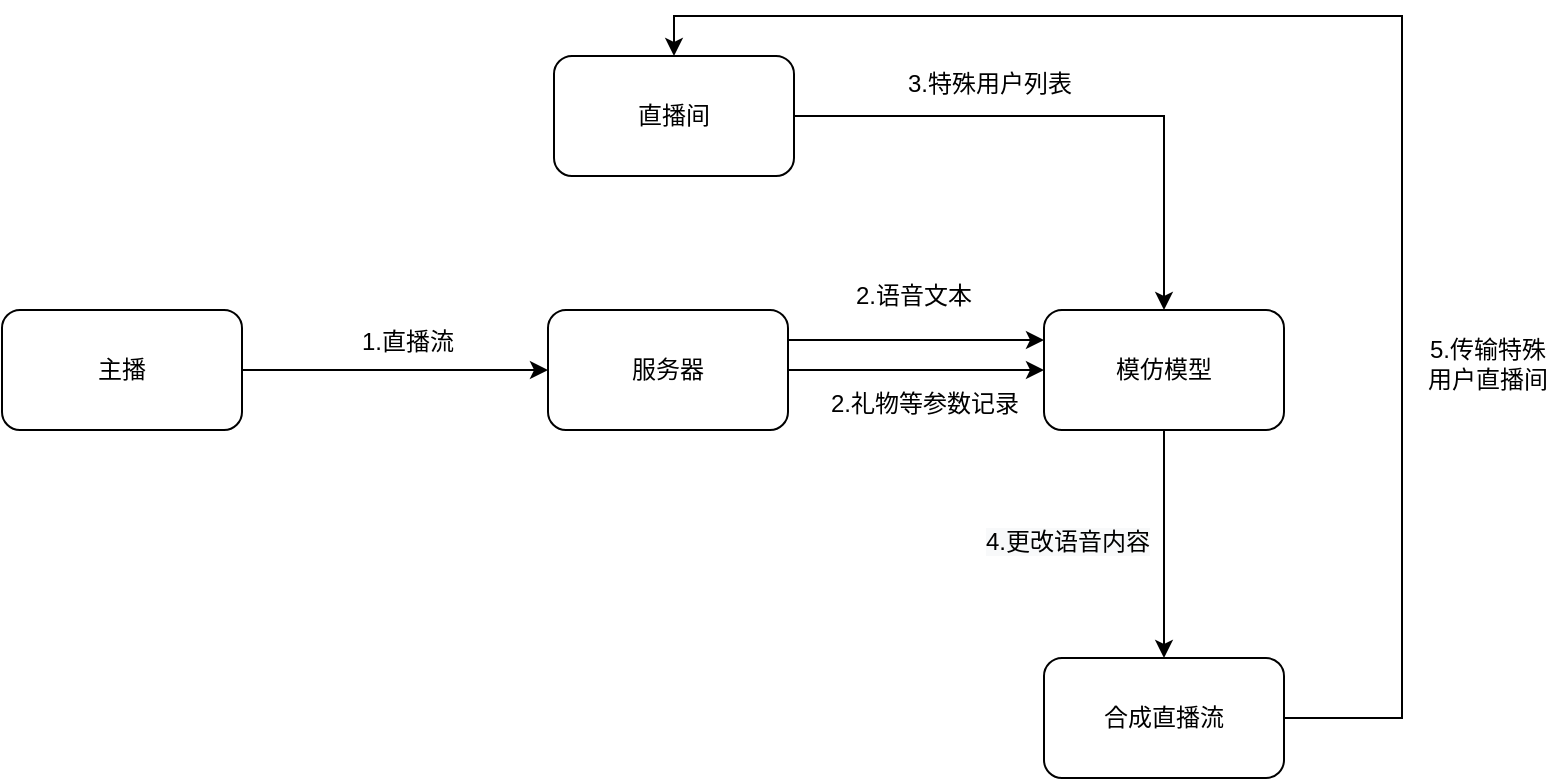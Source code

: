 <mxfile version="15.0.5" type="github" pages="3">
  <diagram id="DEbczpCwlbP_TFkBsGh2" name="Page-1">
    <mxGraphModel dx="1422" dy="761" grid="0" gridSize="10" guides="1" tooltips="1" connect="1" arrows="1" fold="1" page="1" pageScale="1" pageWidth="827" pageHeight="1169" math="0" shadow="0">
      <root>
        <mxCell id="0" />
        <mxCell id="1" parent="0" />
        <mxCell id="sG-IPePxW8UnqUO6yqKk-11" style="edgeStyle=orthogonalEdgeStyle;rounded=0;orthogonalLoop=1;jettySize=auto;html=1;exitX=1;exitY=0.25;exitDx=0;exitDy=0;entryX=0;entryY=0.25;entryDx=0;entryDy=0;" edge="1" parent="1" source="sG-IPePxW8UnqUO6yqKk-1" target="sG-IPePxW8UnqUO6yqKk-4">
          <mxGeometry relative="1" as="geometry" />
        </mxCell>
        <mxCell id="sG-IPePxW8UnqUO6yqKk-12" style="edgeStyle=orthogonalEdgeStyle;rounded=0;orthogonalLoop=1;jettySize=auto;html=1;exitX=1;exitY=0.5;exitDx=0;exitDy=0;" edge="1" parent="1" source="sG-IPePxW8UnqUO6yqKk-1" target="sG-IPePxW8UnqUO6yqKk-4">
          <mxGeometry relative="1" as="geometry" />
        </mxCell>
        <mxCell id="sG-IPePxW8UnqUO6yqKk-1" value="服务器" style="rounded=1;whiteSpace=wrap;html=1;" vertex="1" parent="1">
          <mxGeometry x="319" y="346" width="120" height="60" as="geometry" />
        </mxCell>
        <mxCell id="sG-IPePxW8UnqUO6yqKk-3" style="edgeStyle=orthogonalEdgeStyle;rounded=0;orthogonalLoop=1;jettySize=auto;html=1;exitX=1;exitY=0.5;exitDx=0;exitDy=0;entryX=0;entryY=0.5;entryDx=0;entryDy=0;" edge="1" parent="1" source="sG-IPePxW8UnqUO6yqKk-2" target="sG-IPePxW8UnqUO6yqKk-1">
          <mxGeometry relative="1" as="geometry" />
        </mxCell>
        <mxCell id="sG-IPePxW8UnqUO6yqKk-2" value="主播" style="rounded=1;whiteSpace=wrap;html=1;" vertex="1" parent="1">
          <mxGeometry x="46" y="346" width="120" height="60" as="geometry" />
        </mxCell>
        <mxCell id="sG-IPePxW8UnqUO6yqKk-16" style="edgeStyle=orthogonalEdgeStyle;rounded=0;orthogonalLoop=1;jettySize=auto;html=1;exitX=0.5;exitY=1;exitDx=0;exitDy=0;" edge="1" parent="1" source="sG-IPePxW8UnqUO6yqKk-4" target="sG-IPePxW8UnqUO6yqKk-15">
          <mxGeometry relative="1" as="geometry" />
        </mxCell>
        <mxCell id="sG-IPePxW8UnqUO6yqKk-4" value="模仿模型" style="rounded=1;whiteSpace=wrap;html=1;" vertex="1" parent="1">
          <mxGeometry x="567" y="346" width="120" height="60" as="geometry" />
        </mxCell>
        <mxCell id="sG-IPePxW8UnqUO6yqKk-5" value="2.语音文本" style="text;html=1;strokeColor=none;fillColor=none;align=center;verticalAlign=middle;whiteSpace=wrap;rounded=0;" vertex="1" parent="1">
          <mxGeometry x="465" y="329" width="74" height="20" as="geometry" />
        </mxCell>
        <mxCell id="sG-IPePxW8UnqUO6yqKk-9" style="edgeStyle=orthogonalEdgeStyle;rounded=0;orthogonalLoop=1;jettySize=auto;html=1;exitX=1;exitY=0.5;exitDx=0;exitDy=0;entryX=0.5;entryY=0;entryDx=0;entryDy=0;" edge="1" parent="1" source="sG-IPePxW8UnqUO6yqKk-8" target="sG-IPePxW8UnqUO6yqKk-4">
          <mxGeometry relative="1" as="geometry" />
        </mxCell>
        <mxCell id="sG-IPePxW8UnqUO6yqKk-8" value="直播间" style="rounded=1;whiteSpace=wrap;html=1;" vertex="1" parent="1">
          <mxGeometry x="322" y="219" width="120" height="60" as="geometry" />
        </mxCell>
        <mxCell id="sG-IPePxW8UnqUO6yqKk-10" value="3.特殊用户列表" style="text;html=1;strokeColor=none;fillColor=none;align=center;verticalAlign=middle;whiteSpace=wrap;rounded=0;" vertex="1" parent="1">
          <mxGeometry x="483" y="223" width="114" height="20" as="geometry" />
        </mxCell>
        <mxCell id="sG-IPePxW8UnqUO6yqKk-13" value="2.礼物等参数记录" style="text;html=1;strokeColor=none;fillColor=none;align=center;verticalAlign=middle;whiteSpace=wrap;rounded=0;" vertex="1" parent="1">
          <mxGeometry x="456" y="383" width="103" height="20" as="geometry" />
        </mxCell>
        <mxCell id="sG-IPePxW8UnqUO6yqKk-14" value="1.直播流" style="text;html=1;strokeColor=none;fillColor=none;align=center;verticalAlign=middle;whiteSpace=wrap;rounded=0;" vertex="1" parent="1">
          <mxGeometry x="215" y="352" width="68" height="20" as="geometry" />
        </mxCell>
        <mxCell id="sG-IPePxW8UnqUO6yqKk-17" style="edgeStyle=orthogonalEdgeStyle;rounded=0;orthogonalLoop=1;jettySize=auto;html=1;exitX=1;exitY=0.5;exitDx=0;exitDy=0;entryX=0.5;entryY=0;entryDx=0;entryDy=0;" edge="1" parent="1" source="sG-IPePxW8UnqUO6yqKk-15" target="sG-IPePxW8UnqUO6yqKk-8">
          <mxGeometry relative="1" as="geometry">
            <Array as="points">
              <mxPoint x="746" y="550" />
              <mxPoint x="746" y="199" />
              <mxPoint x="382" y="199" />
            </Array>
          </mxGeometry>
        </mxCell>
        <mxCell id="sG-IPePxW8UnqUO6yqKk-15" value="合成直播流" style="rounded=1;whiteSpace=wrap;html=1;" vertex="1" parent="1">
          <mxGeometry x="567" y="520" width="120" height="60" as="geometry" />
        </mxCell>
        <mxCell id="sG-IPePxW8UnqUO6yqKk-18" value="5.传输特殊用户直播间" style="text;html=1;strokeColor=none;fillColor=none;align=center;verticalAlign=middle;whiteSpace=wrap;rounded=0;" vertex="1" parent="1">
          <mxGeometry x="756" y="363" width="66" height="20" as="geometry" />
        </mxCell>
        <mxCell id="sG-IPePxW8UnqUO6yqKk-20" value="&lt;span style=&quot;color: rgb(0 , 0 , 0) ; font-family: &amp;#34;helvetica&amp;#34; ; font-size: 12px ; font-style: normal ; font-weight: 400 ; letter-spacing: normal ; text-align: center ; text-indent: 0px ; text-transform: none ; word-spacing: 0px ; background-color: rgb(248 , 249 , 250) ; display: inline ; float: none&quot;&gt;4.更改语音内容&lt;/span&gt;" style="text;whiteSpace=wrap;html=1;" vertex="1" parent="1">
          <mxGeometry x="536" y="448" width="92" height="28" as="geometry" />
        </mxCell>
      </root>
    </mxGraphModel>
  </diagram>
  <diagram id="e3MP239aG9Op4RtuGo48" name="Page-2">
    <mxGraphModel dx="1422" dy="761" grid="0" gridSize="10" guides="1" tooltips="1" connect="1" arrows="1" fold="1" page="1" pageScale="1" pageWidth="827" pageHeight="1169" math="0" shadow="0">
      <root>
        <mxCell id="FMewWziFAZGIuLrYmSMS-0" />
        <mxCell id="FMewWziFAZGIuLrYmSMS-1" parent="FMewWziFAZGIuLrYmSMS-0" />
        <mxCell id="FMewWziFAZGIuLrYmSMS-10" style="edgeStyle=orthogonalEdgeStyle;rounded=0;orthogonalLoop=1;jettySize=auto;html=1;exitX=0.5;exitY=0;exitDx=0;exitDy=0;entryX=0.5;entryY=1;entryDx=0;entryDy=0;" edge="1" parent="FMewWziFAZGIuLrYmSMS-1" source="FMewWziFAZGIuLrYmSMS-2" target="FMewWziFAZGIuLrYmSMS-8">
          <mxGeometry relative="1" as="geometry" />
        </mxCell>
        <mxCell id="FMewWziFAZGIuLrYmSMS-2" value="主播语音" style="rounded=1;whiteSpace=wrap;html=1;" vertex="1" parent="FMewWziFAZGIuLrYmSMS-1">
          <mxGeometry x="198" y="526" width="120" height="60" as="geometry" />
        </mxCell>
        <mxCell id="FMewWziFAZGIuLrYmSMS-3" value="情感" style="rounded=1;whiteSpace=wrap;html=1;" vertex="1" parent="FMewWziFAZGIuLrYmSMS-1">
          <mxGeometry x="376" y="399" width="120" height="60" as="geometry" />
        </mxCell>
        <mxCell id="FMewWziFAZGIuLrYmSMS-4" value="方言" style="rounded=1;whiteSpace=wrap;html=1;" vertex="1" parent="FMewWziFAZGIuLrYmSMS-1">
          <mxGeometry x="376" y="533" width="120" height="60" as="geometry" />
        </mxCell>
        <mxCell id="FMewWziFAZGIuLrYmSMS-5" value="音色" style="rounded=1;whiteSpace=wrap;html=1;" vertex="1" parent="FMewWziFAZGIuLrYmSMS-1">
          <mxGeometry x="376" y="655" width="120" height="60" as="geometry" />
        </mxCell>
        <mxCell id="FMewWziFAZGIuLrYmSMS-6" value="" style="shape=curlyBracket;whiteSpace=wrap;html=1;rounded=1;" vertex="1" parent="FMewWziFAZGIuLrYmSMS-1">
          <mxGeometry x="333" y="406.5" width="20" height="299" as="geometry" />
        </mxCell>
        <mxCell id="FMewWziFAZGIuLrYmSMS-9" style="edgeStyle=orthogonalEdgeStyle;rounded=0;orthogonalLoop=1;jettySize=auto;html=1;exitX=0.5;exitY=1;exitDx=0;exitDy=0;" edge="1" parent="FMewWziFAZGIuLrYmSMS-1" source="FMewWziFAZGIuLrYmSMS-7" target="FMewWziFAZGIuLrYmSMS-8">
          <mxGeometry relative="1" as="geometry" />
        </mxCell>
        <mxCell id="FMewWziFAZGIuLrYmSMS-7" value="2.公屏问题" style="rounded=1;whiteSpace=wrap;html=1;" vertex="1" parent="FMewWziFAZGIuLrYmSMS-1">
          <mxGeometry x="78" y="168" width="120" height="60" as="geometry" />
        </mxCell>
        <mxCell id="FMewWziFAZGIuLrYmSMS-12" style="edgeStyle=orthogonalEdgeStyle;rounded=0;orthogonalLoop=1;jettySize=auto;html=1;exitX=1;exitY=0.5;exitDx=0;exitDy=0;" edge="1" parent="FMewWziFAZGIuLrYmSMS-1" source="FMewWziFAZGIuLrYmSMS-8" target="FMewWziFAZGIuLrYmSMS-11">
          <mxGeometry relative="1" as="geometry" />
        </mxCell>
        <mxCell id="FMewWziFAZGIuLrYmSMS-8" value="服务器&lt;br&gt;3.判断是否有答案" style="rounded=1;whiteSpace=wrap;html=1;" vertex="1" parent="FMewWziFAZGIuLrYmSMS-1">
          <mxGeometry x="78" y="302" width="120" height="60" as="geometry" />
        </mxCell>
        <mxCell id="FMewWziFAZGIuLrYmSMS-16" style="edgeStyle=orthogonalEdgeStyle;rounded=0;orthogonalLoop=1;jettySize=auto;html=1;exitX=1;exitY=0.5;exitDx=0;exitDy=0;entryX=1;entryY=0.5;entryDx=0;entryDy=0;" edge="1" parent="FMewWziFAZGIuLrYmSMS-1" source="FMewWziFAZGIuLrYmSMS-11" target="FMewWziFAZGIuLrYmSMS-14">
          <mxGeometry relative="1" as="geometry" />
        </mxCell>
        <mxCell id="FMewWziFAZGIuLrYmSMS-11" value="模拟直播流" style="rounded=1;whiteSpace=wrap;html=1;" vertex="1" parent="FMewWziFAZGIuLrYmSMS-1">
          <mxGeometry x="297" y="302" width="120" height="60" as="geometry" />
        </mxCell>
        <mxCell id="FMewWziFAZGIuLrYmSMS-15" style="edgeStyle=orthogonalEdgeStyle;rounded=0;orthogonalLoop=1;jettySize=auto;html=1;exitX=0.5;exitY=1;exitDx=0;exitDy=0;" edge="1" parent="FMewWziFAZGIuLrYmSMS-1" source="FMewWziFAZGIuLrYmSMS-14" target="FMewWziFAZGIuLrYmSMS-7">
          <mxGeometry relative="1" as="geometry" />
        </mxCell>
        <mxCell id="FMewWziFAZGIuLrYmSMS-14" value="主播" style="rounded=1;whiteSpace=wrap;html=1;" vertex="1" parent="FMewWziFAZGIuLrYmSMS-1">
          <mxGeometry x="78" y="34" width="120" height="60" as="geometry" />
        </mxCell>
        <mxCell id="FMewWziFAZGIuLrYmSMS-17" value="1.记录及训练模型" style="text;html=1;strokeColor=none;fillColor=none;align=center;verticalAlign=middle;whiteSpace=wrap;rounded=0;" vertex="1" parent="FMewWziFAZGIuLrYmSMS-1">
          <mxGeometry x="82" y="455" width="124" height="20" as="geometry" />
        </mxCell>
        <mxCell id="FMewWziFAZGIuLrYmSMS-18" value="4.生成" style="text;html=1;strokeColor=none;fillColor=none;align=center;verticalAlign=middle;whiteSpace=wrap;rounded=0;" vertex="1" parent="FMewWziFAZGIuLrYmSMS-1">
          <mxGeometry x="188" y="310" width="124" height="20" as="geometry" />
        </mxCell>
        <mxCell id="FMewWziFAZGIuLrYmSMS-19" value="5.传输" style="text;html=1;strokeColor=none;fillColor=none;align=center;verticalAlign=middle;whiteSpace=wrap;rounded=0;" vertex="1" parent="FMewWziFAZGIuLrYmSMS-1">
          <mxGeometry x="453" y="168" width="40" height="20" as="geometry" />
        </mxCell>
      </root>
    </mxGraphModel>
  </diagram>
  <diagram id="16_D78XJv0q9rS3m-6tP" name="Page-3">
    <mxGraphModel dx="1422" dy="761" grid="1" gridSize="10" guides="1" tooltips="1" connect="1" arrows="1" fold="1" page="1" pageScale="1" pageWidth="827" pageHeight="1169" math="0" shadow="0">
      <root>
        <mxCell id="k1tdJTmXrtY0g32ui9VB-0" />
        <mxCell id="k1tdJTmXrtY0g32ui9VB-1" parent="k1tdJTmXrtY0g32ui9VB-0" />
      </root>
    </mxGraphModel>
  </diagram>
</mxfile>
